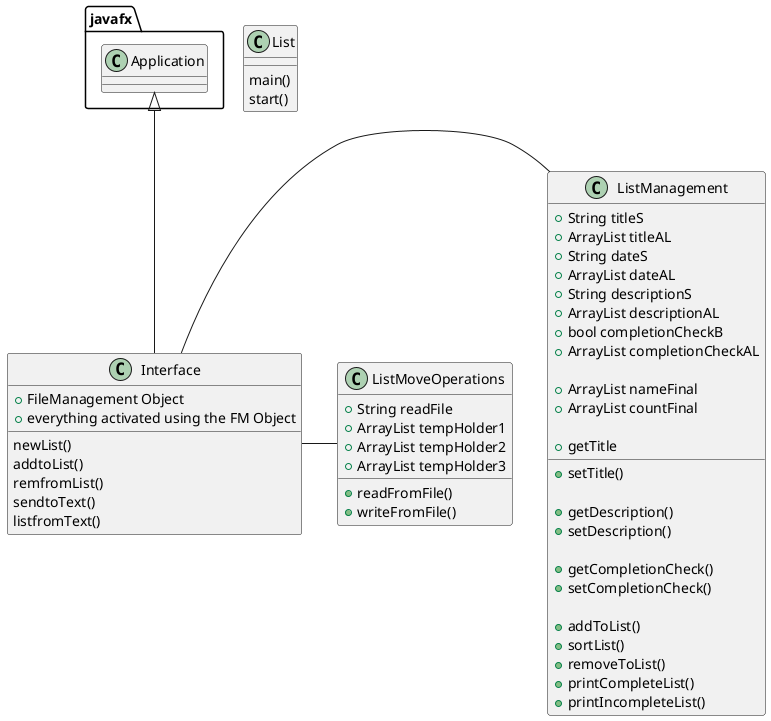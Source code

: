 @startuml
class ListManagement {


    +String titleS
    +ArrayList titleAL
    +String dateS
    +ArrayList dateAL
    +String descriptionS
    +ArrayList descriptionAL
    +bool completionCheckB
    +ArrayList completionCheckAL

    +ArrayList nameFinal
    +ArrayList countFinal

    +getTitle
    +setTitle()

    +getDescription()
    +setDescription()

    +getCompletionCheck()
    +setCompletionCheck()

    +addToList()
    +sortList()
    +removeToList()
    +printCompleteList()
    +printIncompleteList()
}

class ListMoveOperations {


    +String readFile
    +ArrayList tempHolder1
    +ArrayList tempHolder2
    +ArrayList tempHolder3

    +readFromFile()
    +writeFromFile()
}

class Interface {

    newList()
    addtoList()
    remfromList()
    sendtoText()
    listfromText()

    +FileManagement Object
  +everything activated using the FM Object
}

class List {
    main()
    start()
}

javafx.Application <|-- Interface
Interface - ListManagement
Interface - ListMoveOperations
@enduml